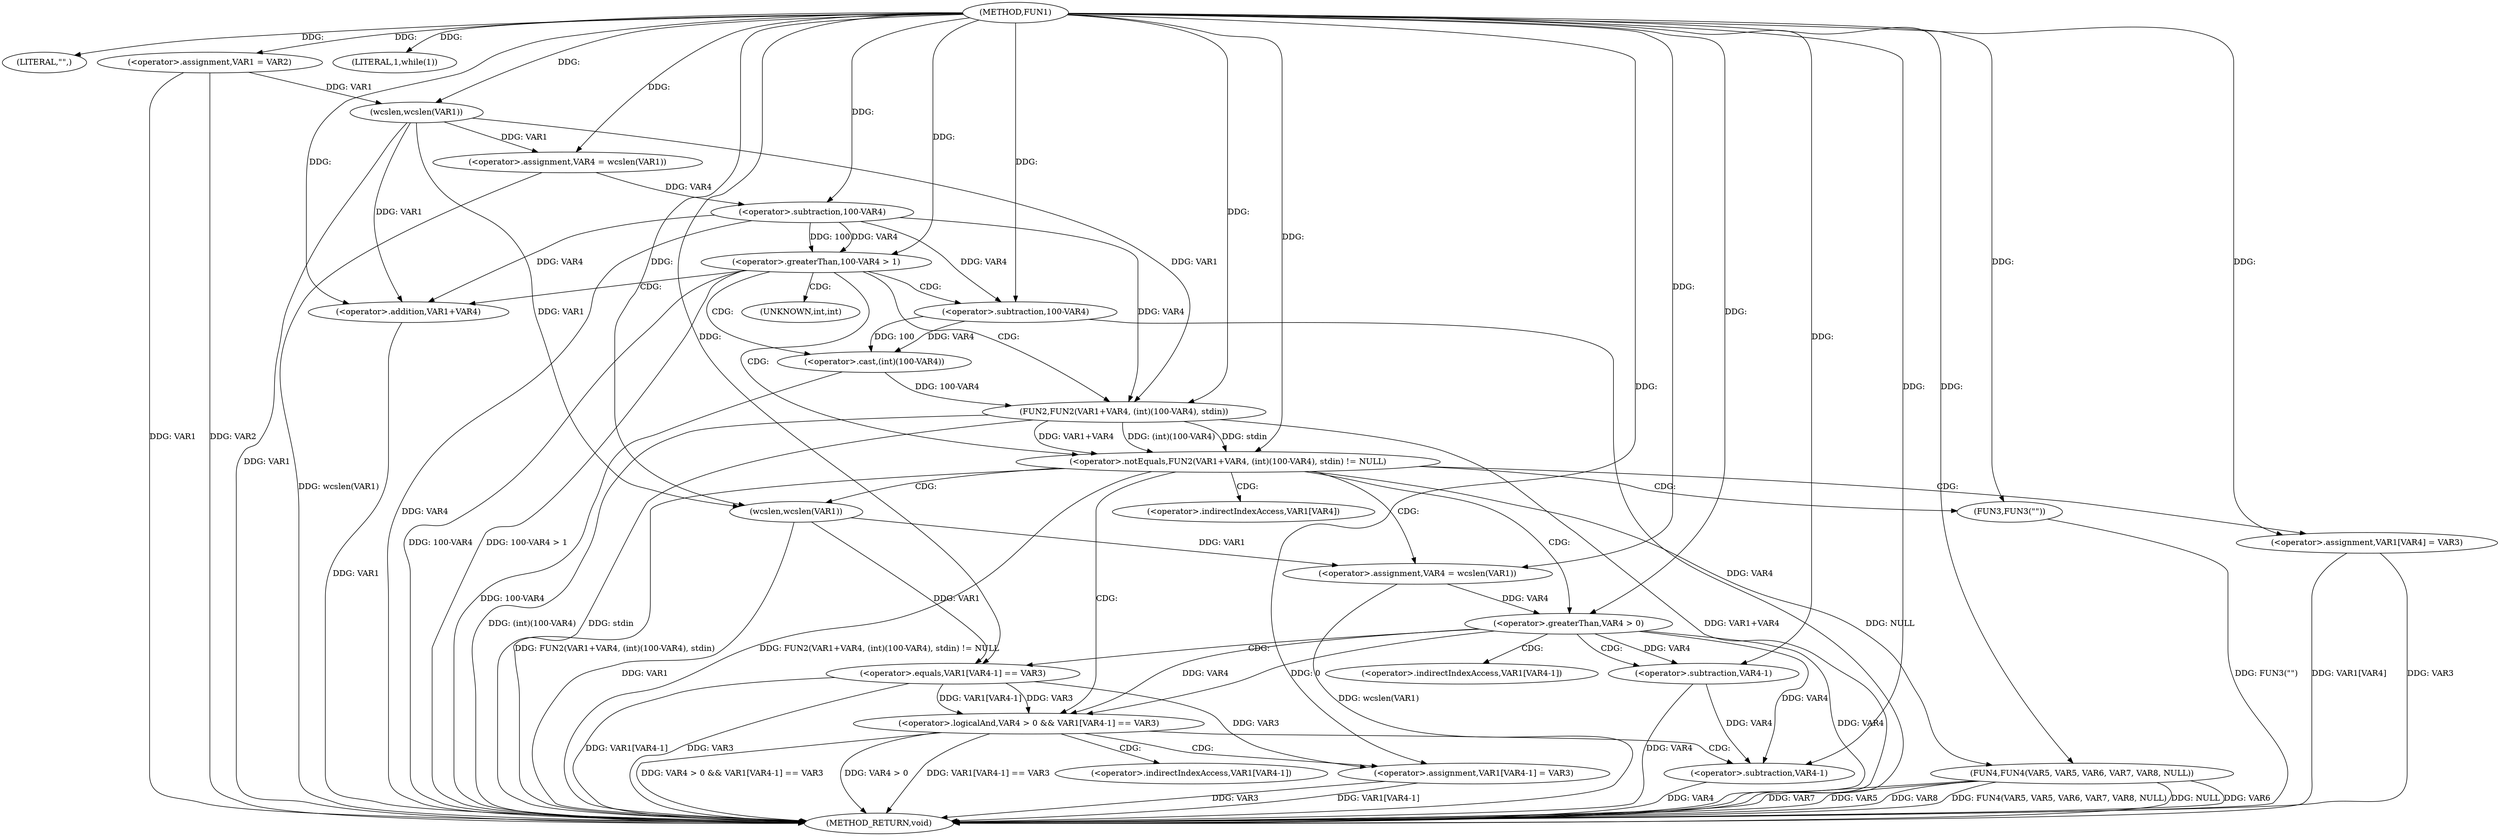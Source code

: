 digraph FUN1 {  
"1000100" [label = "(METHOD,FUN1)" ]
"1000178" [label = "(METHOD_RETURN,void)" ]
"1000103" [label = "(LITERAL,\"\",)" ]
"1000104" [label = "(<operator>.assignment,VAR1 = VAR2)" ]
"1000108" [label = "(LITERAL,1,while(1))" ]
"1000112" [label = "(<operator>.assignment,VAR4 = wcslen(VAR1))" ]
"1000114" [label = "(wcslen,wcslen(VAR1))" ]
"1000117" [label = "(<operator>.greaterThan,100-VAR4 > 1)" ]
"1000118" [label = "(<operator>.subtraction,100-VAR4)" ]
"1000124" [label = "(<operator>.notEquals,FUN2(VAR1+VAR4, (int)(100-VAR4), stdin) != NULL)" ]
"1000125" [label = "(FUN2,FUN2(VAR1+VAR4, (int)(100-VAR4), stdin))" ]
"1000126" [label = "(<operator>.addition,VAR1+VAR4)" ]
"1000129" [label = "(<operator>.cast,(int)(100-VAR4))" ]
"1000131" [label = "(<operator>.subtraction,100-VAR4)" ]
"1000137" [label = "(<operator>.assignment,VAR4 = wcslen(VAR1))" ]
"1000139" [label = "(wcslen,wcslen(VAR1))" ]
"1000142" [label = "(<operator>.logicalAnd,VAR4 > 0 && VAR1[VAR4-1] == VAR3)" ]
"1000143" [label = "(<operator>.greaterThan,VAR4 > 0)" ]
"1000146" [label = "(<operator>.equals,VAR1[VAR4-1] == VAR3)" ]
"1000149" [label = "(<operator>.subtraction,VAR4-1)" ]
"1000154" [label = "(<operator>.assignment,VAR1[VAR4-1] = VAR3)" ]
"1000157" [label = "(<operator>.subtraction,VAR4-1)" ]
"1000163" [label = "(FUN3,FUN3(\"\"))" ]
"1000165" [label = "(<operator>.assignment,VAR1[VAR4] = VAR3)" ]
"1000171" [label = "(FUN4,FUN4(VAR5, VAR5, VAR6, VAR7, VAR8, NULL))" ]
"1000130" [label = "(UNKNOWN,int,int)" ]
"1000147" [label = "(<operator>.indirectIndexAccess,VAR1[VAR4-1])" ]
"1000155" [label = "(<operator>.indirectIndexAccess,VAR1[VAR4-1])" ]
"1000166" [label = "(<operator>.indirectIndexAccess,VAR1[VAR4])" ]
  "1000117" -> "1000178"  [ label = "DDG: 100-VAR4 > 1"] 
  "1000125" -> "1000178"  [ label = "DDG: VAR1+VAR4"] 
  "1000124" -> "1000178"  [ label = "DDG: FUN2(VAR1+VAR4, (int)(100-VAR4), stdin)"] 
  "1000165" -> "1000178"  [ label = "DDG: VAR3"] 
  "1000104" -> "1000178"  [ label = "DDG: VAR1"] 
  "1000137" -> "1000178"  [ label = "DDG: wcslen(VAR1)"] 
  "1000114" -> "1000178"  [ label = "DDG: VAR1"] 
  "1000126" -> "1000178"  [ label = "DDG: VAR1"] 
  "1000117" -> "1000178"  [ label = "DDG: 100-VAR4"] 
  "1000146" -> "1000178"  [ label = "DDG: VAR1[VAR4-1]"] 
  "1000171" -> "1000178"  [ label = "DDG: VAR5"] 
  "1000142" -> "1000178"  [ label = "DDG: VAR4 > 0 && VAR1[VAR4-1] == VAR3"] 
  "1000112" -> "1000178"  [ label = "DDG: wcslen(VAR1)"] 
  "1000154" -> "1000178"  [ label = "DDG: VAR3"] 
  "1000165" -> "1000178"  [ label = "DDG: VAR1[VAR4]"] 
  "1000139" -> "1000178"  [ label = "DDG: VAR1"] 
  "1000146" -> "1000178"  [ label = "DDG: VAR3"] 
  "1000125" -> "1000178"  [ label = "DDG: (int)(100-VAR4)"] 
  "1000154" -> "1000178"  [ label = "DDG: VAR1[VAR4-1]"] 
  "1000157" -> "1000178"  [ label = "DDG: VAR4"] 
  "1000143" -> "1000178"  [ label = "DDG: VAR4"] 
  "1000125" -> "1000178"  [ label = "DDG: stdin"] 
  "1000171" -> "1000178"  [ label = "DDG: VAR8"] 
  "1000131" -> "1000178"  [ label = "DDG: VAR4"] 
  "1000118" -> "1000178"  [ label = "DDG: VAR4"] 
  "1000142" -> "1000178"  [ label = "DDG: VAR4 > 0"] 
  "1000171" -> "1000178"  [ label = "DDG: FUN4(VAR5, VAR5, VAR6, VAR7, VAR8, NULL)"] 
  "1000171" -> "1000178"  [ label = "DDG: NULL"] 
  "1000149" -> "1000178"  [ label = "DDG: VAR4"] 
  "1000163" -> "1000178"  [ label = "DDG: FUN3(\"\")"] 
  "1000142" -> "1000178"  [ label = "DDG: VAR1[VAR4-1] == VAR3"] 
  "1000171" -> "1000178"  [ label = "DDG: VAR6"] 
  "1000104" -> "1000178"  [ label = "DDG: VAR2"] 
  "1000171" -> "1000178"  [ label = "DDG: VAR7"] 
  "1000129" -> "1000178"  [ label = "DDG: 100-VAR4"] 
  "1000124" -> "1000178"  [ label = "DDG: FUN2(VAR1+VAR4, (int)(100-VAR4), stdin) != NULL"] 
  "1000100" -> "1000103"  [ label = "DDG: "] 
  "1000100" -> "1000104"  [ label = "DDG: "] 
  "1000100" -> "1000108"  [ label = "DDG: "] 
  "1000114" -> "1000112"  [ label = "DDG: VAR1"] 
  "1000100" -> "1000112"  [ label = "DDG: "] 
  "1000104" -> "1000114"  [ label = "DDG: VAR1"] 
  "1000100" -> "1000114"  [ label = "DDG: "] 
  "1000118" -> "1000117"  [ label = "DDG: 100"] 
  "1000118" -> "1000117"  [ label = "DDG: VAR4"] 
  "1000100" -> "1000118"  [ label = "DDG: "] 
  "1000112" -> "1000118"  [ label = "DDG: VAR4"] 
  "1000100" -> "1000117"  [ label = "DDG: "] 
  "1000125" -> "1000124"  [ label = "DDG: VAR1+VAR4"] 
  "1000125" -> "1000124"  [ label = "DDG: (int)(100-VAR4)"] 
  "1000125" -> "1000124"  [ label = "DDG: stdin"] 
  "1000114" -> "1000125"  [ label = "DDG: VAR1"] 
  "1000100" -> "1000125"  [ label = "DDG: "] 
  "1000118" -> "1000125"  [ label = "DDG: VAR4"] 
  "1000114" -> "1000126"  [ label = "DDG: VAR1"] 
  "1000100" -> "1000126"  [ label = "DDG: "] 
  "1000118" -> "1000126"  [ label = "DDG: VAR4"] 
  "1000129" -> "1000125"  [ label = "DDG: 100-VAR4"] 
  "1000131" -> "1000129"  [ label = "DDG: 100"] 
  "1000131" -> "1000129"  [ label = "DDG: VAR4"] 
  "1000100" -> "1000131"  [ label = "DDG: "] 
  "1000118" -> "1000131"  [ label = "DDG: VAR4"] 
  "1000100" -> "1000124"  [ label = "DDG: "] 
  "1000139" -> "1000137"  [ label = "DDG: VAR1"] 
  "1000100" -> "1000137"  [ label = "DDG: "] 
  "1000100" -> "1000139"  [ label = "DDG: "] 
  "1000114" -> "1000139"  [ label = "DDG: VAR1"] 
  "1000143" -> "1000142"  [ label = "DDG: VAR4"] 
  "1000143" -> "1000142"  [ label = "DDG: 0"] 
  "1000137" -> "1000143"  [ label = "DDG: VAR4"] 
  "1000100" -> "1000143"  [ label = "DDG: "] 
  "1000146" -> "1000142"  [ label = "DDG: VAR1[VAR4-1]"] 
  "1000146" -> "1000142"  [ label = "DDG: VAR3"] 
  "1000139" -> "1000146"  [ label = "DDG: VAR1"] 
  "1000143" -> "1000149"  [ label = "DDG: VAR4"] 
  "1000100" -> "1000149"  [ label = "DDG: "] 
  "1000100" -> "1000146"  [ label = "DDG: "] 
  "1000146" -> "1000154"  [ label = "DDG: VAR3"] 
  "1000100" -> "1000154"  [ label = "DDG: "] 
  "1000143" -> "1000157"  [ label = "DDG: VAR4"] 
  "1000149" -> "1000157"  [ label = "DDG: VAR4"] 
  "1000100" -> "1000157"  [ label = "DDG: "] 
  "1000100" -> "1000163"  [ label = "DDG: "] 
  "1000100" -> "1000165"  [ label = "DDG: "] 
  "1000100" -> "1000171"  [ label = "DDG: "] 
  "1000124" -> "1000171"  [ label = "DDG: NULL"] 
  "1000117" -> "1000125"  [ label = "CDG: "] 
  "1000117" -> "1000131"  [ label = "CDG: "] 
  "1000117" -> "1000126"  [ label = "CDG: "] 
  "1000117" -> "1000129"  [ label = "CDG: "] 
  "1000117" -> "1000124"  [ label = "CDG: "] 
  "1000117" -> "1000130"  [ label = "CDG: "] 
  "1000124" -> "1000142"  [ label = "CDG: "] 
  "1000124" -> "1000166"  [ label = "CDG: "] 
  "1000124" -> "1000139"  [ label = "CDG: "] 
  "1000124" -> "1000165"  [ label = "CDG: "] 
  "1000124" -> "1000163"  [ label = "CDG: "] 
  "1000124" -> "1000143"  [ label = "CDG: "] 
  "1000124" -> "1000137"  [ label = "CDG: "] 
  "1000142" -> "1000157"  [ label = "CDG: "] 
  "1000142" -> "1000155"  [ label = "CDG: "] 
  "1000142" -> "1000154"  [ label = "CDG: "] 
  "1000143" -> "1000149"  [ label = "CDG: "] 
  "1000143" -> "1000147"  [ label = "CDG: "] 
  "1000143" -> "1000146"  [ label = "CDG: "] 
}
